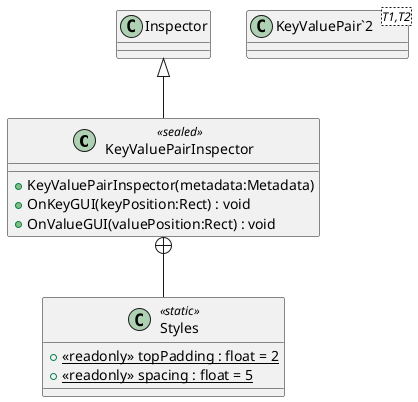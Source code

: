 @startuml
class KeyValuePairInspector <<sealed>> {
    + KeyValuePairInspector(metadata:Metadata)
    + OnKeyGUI(keyPosition:Rect) : void
    + OnValueGUI(valuePosition:Rect) : void
}
class "KeyValuePair`2"<T1,T2> {
}
class Styles <<static>> {
    + {static} <<readonly>> topPadding : float = 2
    + {static} <<readonly>> spacing : float = 5
}
Inspector <|-- KeyValuePairInspector
KeyValuePairInspector +-- Styles
@enduml
